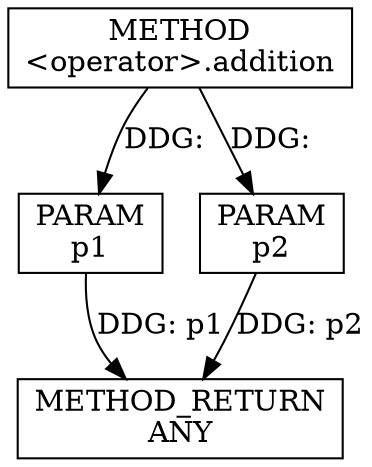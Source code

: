 digraph "&lt;operator&gt;.addition" {  
node [shape="rect"];  
"111669149708" [label = <METHOD<BR/>&lt;operator&gt;.addition> ]
"128849018892" [label = <METHOD_RETURN<BR/>ANY> ]
"115964117009" [label = <PARAM<BR/>p1> ]
"115964117010" [label = <PARAM<BR/>p2> ]
  "115964117009" -> "128849018892"  [ label = "DDG: p1"] 
  "115964117010" -> "128849018892"  [ label = "DDG: p2"] 
  "111669149708" -> "115964117009"  [ label = "DDG: "] 
  "111669149708" -> "115964117010"  [ label = "DDG: "] 
}
